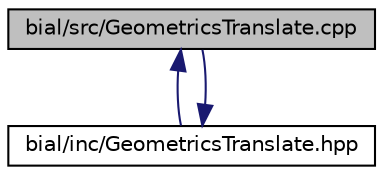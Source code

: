 digraph "bial/src/GeometricsTranslate.cpp"
{
  edge [fontname="Helvetica",fontsize="10",labelfontname="Helvetica",labelfontsize="10"];
  node [fontname="Helvetica",fontsize="10",shape=record];
  Node1 [label="bial/src/GeometricsTranslate.cpp",height=0.2,width=0.4,color="black", fillcolor="grey75", style="filled", fontcolor="black"];
  Node1 -> Node2 [dir="back",color="midnightblue",fontsize="10",style="solid",fontname="Helvetica"];
  Node2 [label="bial/inc/GeometricsTranslate.hpp",height=0.2,width=0.4,color="black", fillcolor="white", style="filled",URL="$_geometrics_translate_8hpp.html"];
  Node2 -> Node1 [dir="back",color="midnightblue",fontsize="10",style="solid",fontname="Helvetica"];
}
